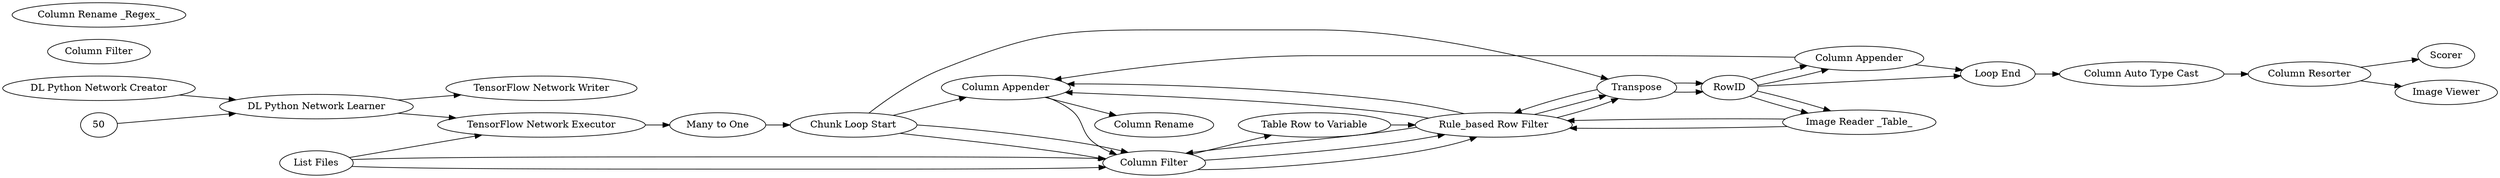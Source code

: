 digraph {
	23 [label="DL Python Network Creator"]
	24 [label="DL Python Network Learner"]
	31 [label="TensorFlow Network Writer"]
	51 [label="List Files"]
	52 [label="Image Reader _Table_"]
	54 [label="Column Appender"]
	60 [label="Image Calculator"]
	61 [label="One to Many"]
	62 [label="File Reader"]
	63 [label="Column Resorter"]
	56 [label="String Manipulation"]
	57 [label=Sorter]
	59 [label=RowID]
	60 [label="String To Number"]
	42 [label="Column Rename"]
	51 [label="List Files"]
	52 [label="Image Reader _Table_"]
	53 [label="CSV Reader"]
	54 [label="Column Appender"]
	60 [label="Image Calculator"]
	56 [label="String Manipulation"]
	57 [label=Sorter]
	59 [label=RowID]
	60 [label="String To Number"]
	20 [label="Many to One"]
	53 [label="Chunk Loop Start"]
	56 [label="Column Filter"]
	57 [label=Transpose]
	60 [label="Rule_based Row Filter"]
	61 [label="Column Filter"]
	62 [label="Column Appender"]
	63 [label="Loop End"]
	64 [label="Column Rename _Regex_"]
	65 [label="Column Resorter"]
	73 [label="Column Auto Type Cast"]
	74 [label="Table Row to Variable"]
	84 [label=Scorer]
	85 [label="Image Viewer"]
	86 [label="TensorFlow Network Executor"]
	56 -> 60
	57 -> 59
	60 -> 57
	51 -> 56
	52 -> 60
	54 -> 56
	60 -> 54
	59 -> 63
	62 -> 54
	59 -> 52
	56 -> 60
	57 -> 59
	60 -> 57
	51 -> 56
	52 -> 60
	53 -> 54
	54 -> 42
	60 -> 54
	59 -> 52
	20 -> 53
	53 -> 56
	53 -> 57
	53 -> 56
	56 -> 74
	57 -> 60
	60 -> 56
	59 -> 62
	62 -> 63
	63 -> 73
	59 -> 62
	73 -> 65
	74 -> 60
	23 -> 24
	24 -> 31
	24 -> 86
	50 -> 24
	51 -> 86
	65 -> 85
	65 -> 84
	86 -> 20
	rankdir=LR
}

